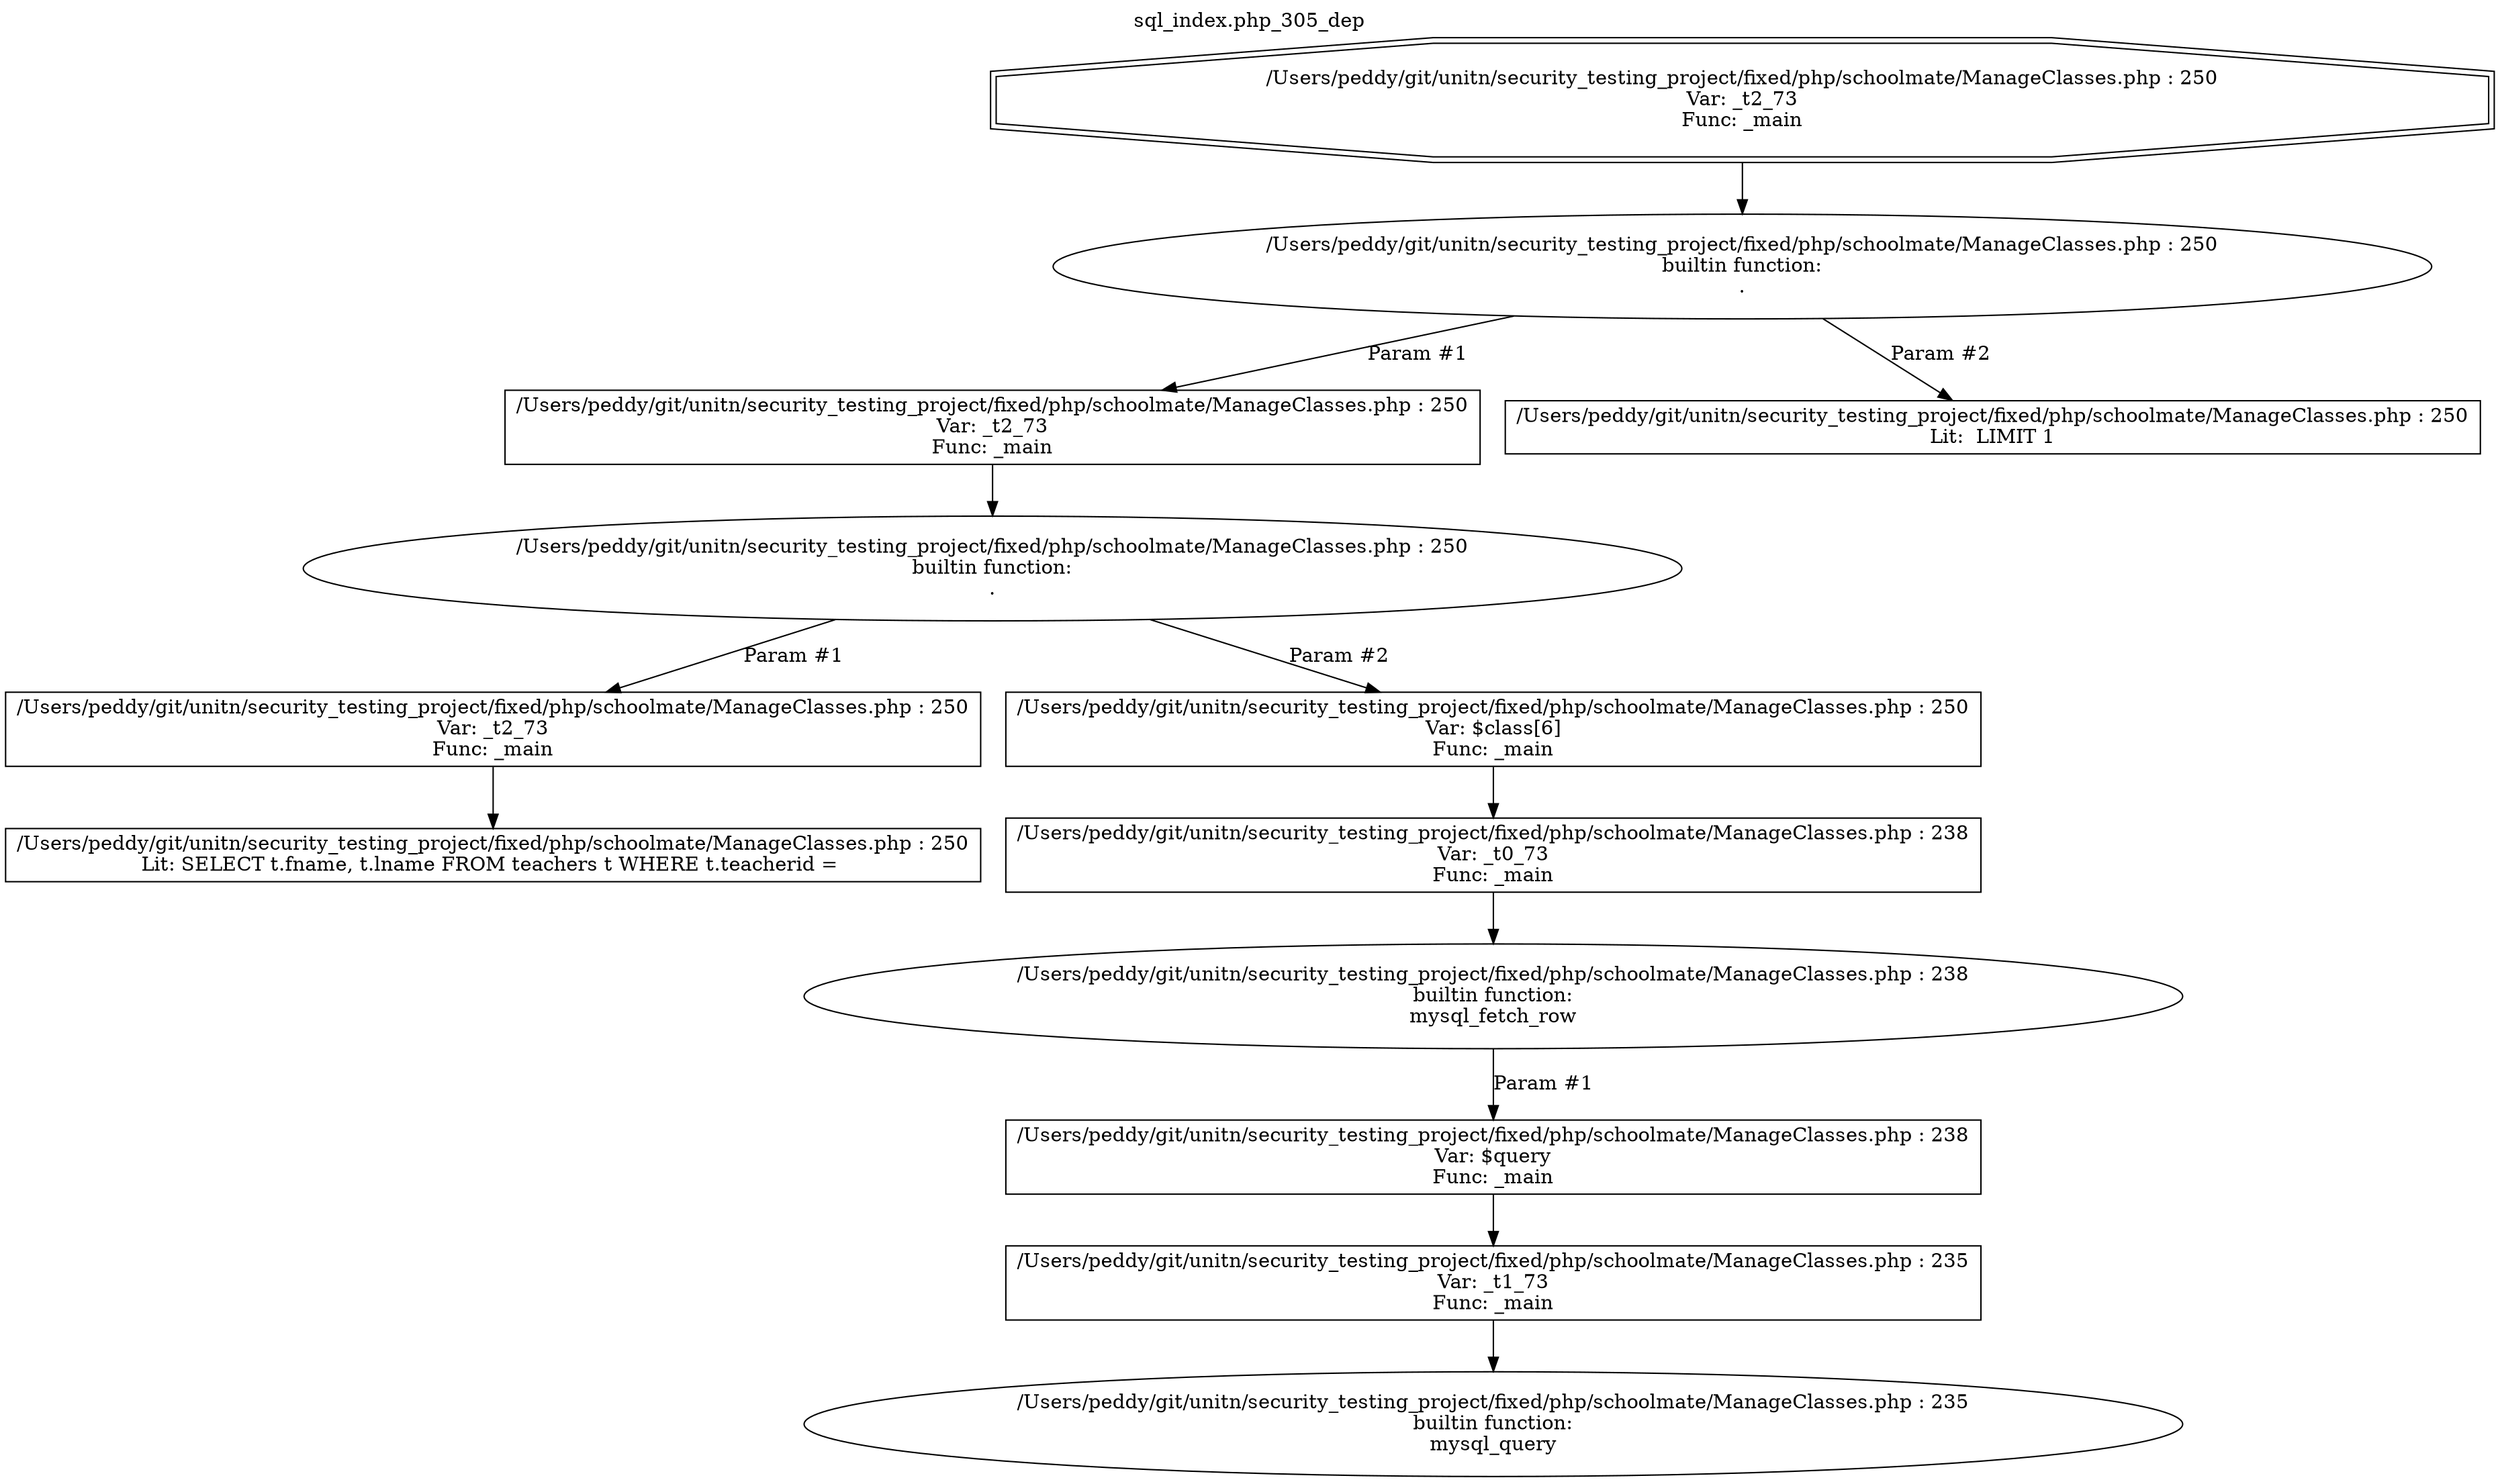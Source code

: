 digraph cfg {
  label="sql_index.php_305_dep";
  labelloc=t;
  n1 [shape=doubleoctagon, label="/Users/peddy/git/unitn/security_testing_project/fixed/php/schoolmate/ManageClasses.php : 250\nVar: _t2_73\nFunc: _main\n"];
  n2 [shape=ellipse, label="/Users/peddy/git/unitn/security_testing_project/fixed/php/schoolmate/ManageClasses.php : 250\nbuiltin function:\n.\n"];
  n3 [shape=box, label="/Users/peddy/git/unitn/security_testing_project/fixed/php/schoolmate/ManageClasses.php : 250\nVar: _t2_73\nFunc: _main\n"];
  n4 [shape=ellipse, label="/Users/peddy/git/unitn/security_testing_project/fixed/php/schoolmate/ManageClasses.php : 250\nbuiltin function:\n.\n"];
  n5 [shape=box, label="/Users/peddy/git/unitn/security_testing_project/fixed/php/schoolmate/ManageClasses.php : 250\nVar: _t2_73\nFunc: _main\n"];
  n6 [shape=box, label="/Users/peddy/git/unitn/security_testing_project/fixed/php/schoolmate/ManageClasses.php : 250\nLit: SELECT t.fname, t.lname FROM teachers t WHERE t.teacherid = \n"];
  n7 [shape=box, label="/Users/peddy/git/unitn/security_testing_project/fixed/php/schoolmate/ManageClasses.php : 250\nVar: $class[6]\nFunc: _main\n"];
  n8 [shape=box, label="/Users/peddy/git/unitn/security_testing_project/fixed/php/schoolmate/ManageClasses.php : 238\nVar: _t0_73\nFunc: _main\n"];
  n9 [shape=ellipse, label="/Users/peddy/git/unitn/security_testing_project/fixed/php/schoolmate/ManageClasses.php : 238\nbuiltin function:\nmysql_fetch_row\n"];
  n10 [shape=box, label="/Users/peddy/git/unitn/security_testing_project/fixed/php/schoolmate/ManageClasses.php : 238\nVar: $query\nFunc: _main\n"];
  n11 [shape=box, label="/Users/peddy/git/unitn/security_testing_project/fixed/php/schoolmate/ManageClasses.php : 235\nVar: _t1_73\nFunc: _main\n"];
  n12 [shape=ellipse, label="/Users/peddy/git/unitn/security_testing_project/fixed/php/schoolmate/ManageClasses.php : 235\nbuiltin function:\nmysql_query\n"];
  n13 [shape=box, label="/Users/peddy/git/unitn/security_testing_project/fixed/php/schoolmate/ManageClasses.php : 250\nLit:  LIMIT 1\n"];
  n1 -> n2;
  n3 -> n4;
  n5 -> n6;
  n4 -> n5[label="Param #1"];
  n4 -> n7[label="Param #2"];
  n8 -> n9;
  n11 -> n12;
  n10 -> n11;
  n9 -> n10[label="Param #1"];
  n7 -> n8;
  n2 -> n3[label="Param #1"];
  n2 -> n13[label="Param #2"];
}
